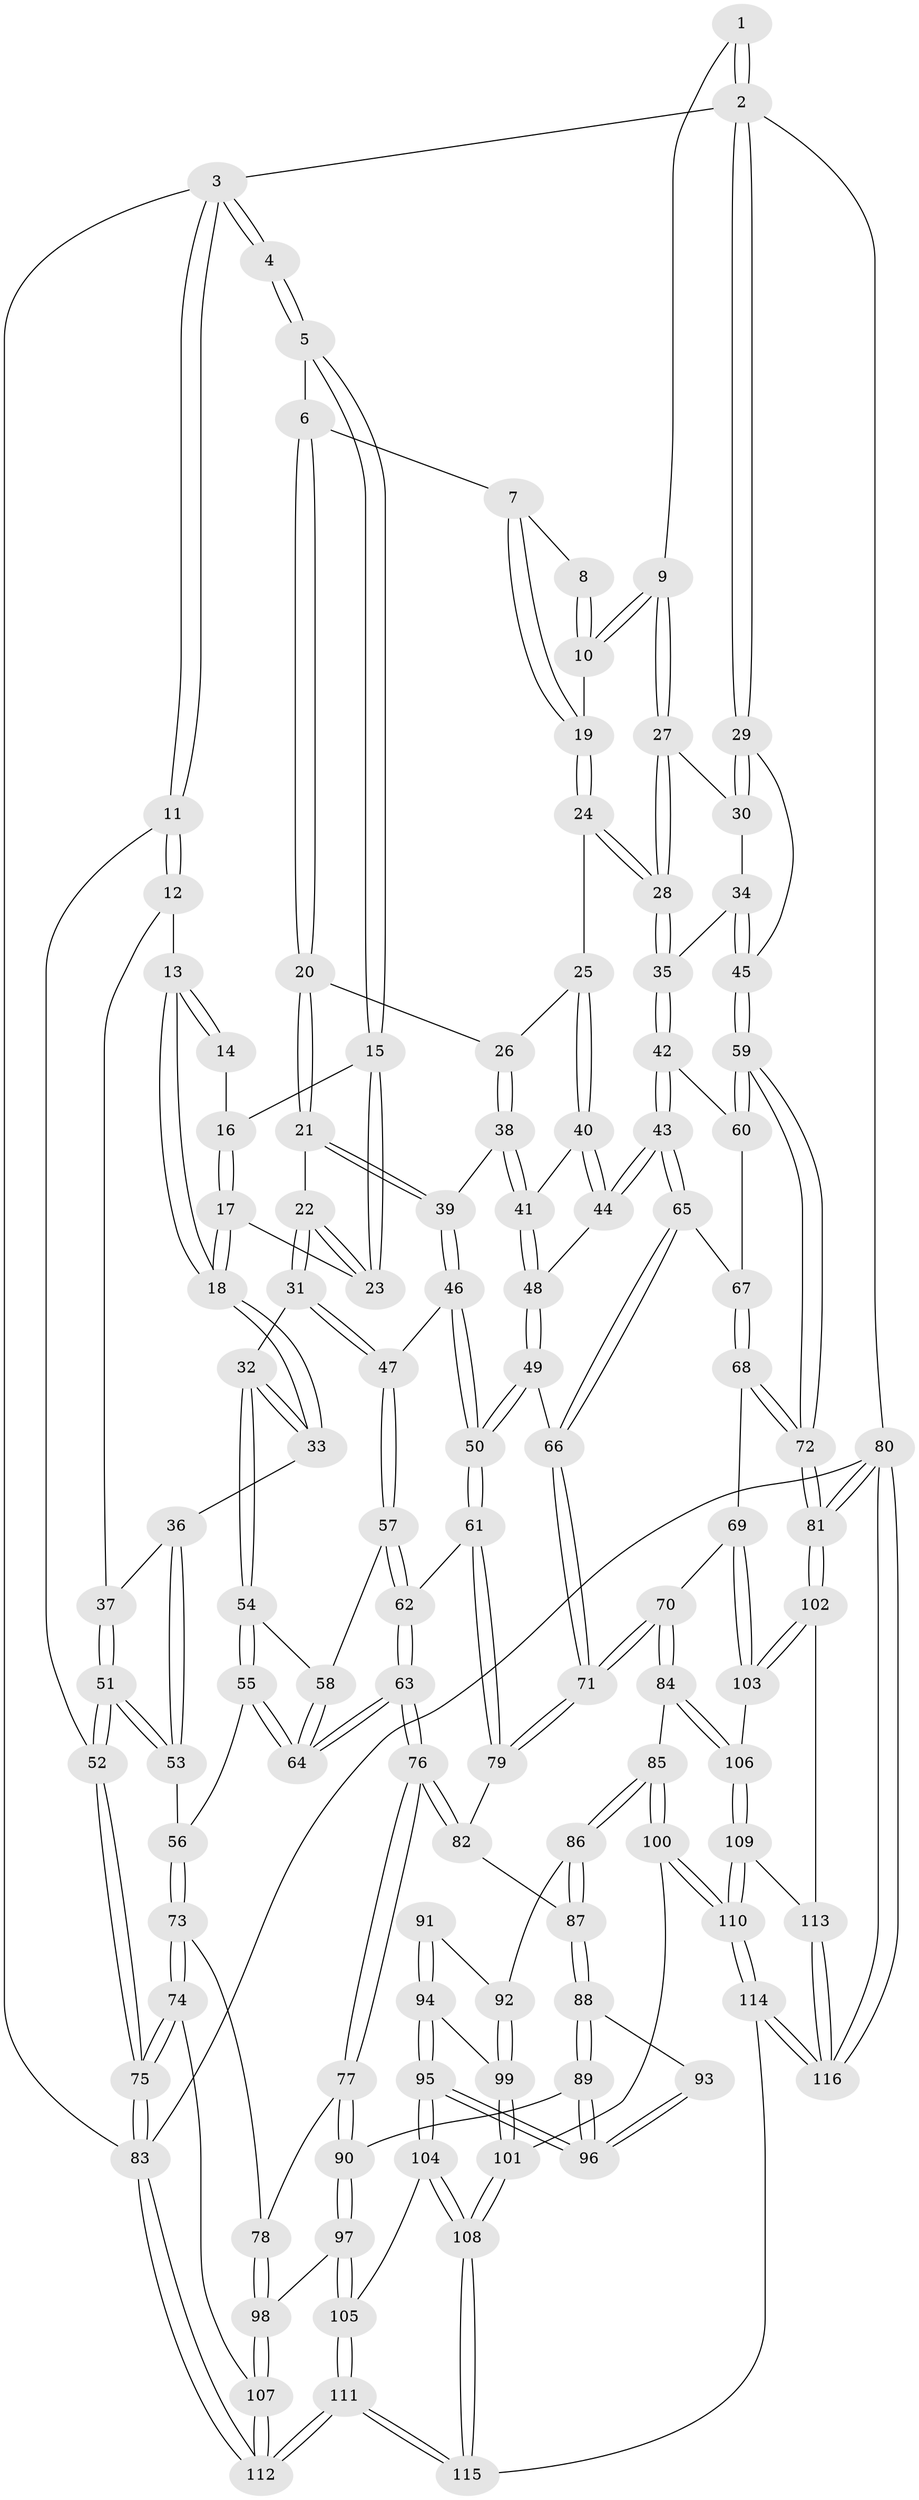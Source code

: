 // Generated by graph-tools (version 1.1) at 2025/17/03/09/25 04:17:10]
// undirected, 116 vertices, 287 edges
graph export_dot {
graph [start="1"]
  node [color=gray90,style=filled];
  1 [pos="+1+0"];
  2 [pos="+1+0"];
  3 [pos="+0+0"];
  4 [pos="+0.21956336522518724+0"];
  5 [pos="+0.48377855913638995+0"];
  6 [pos="+0.5508989605284919+0"];
  7 [pos="+0.6082391539214456+0"];
  8 [pos="+0.7501953516491889+0"];
  9 [pos="+0.8468383072757174+0.10858419673976508"];
  10 [pos="+0.8073435603002941+0.05682617645032606"];
  11 [pos="+0+0"];
  12 [pos="+0+0.07292095797139368"];
  13 [pos="+0.12896477721556054+0.10323313309032014"];
  14 [pos="+0.20648220785006083+0"];
  15 [pos="+0.33568710737442303+0.08263416747494758"];
  16 [pos="+0.22457950246673122+0.012667758043866254"];
  17 [pos="+0.2540863608693721+0.13690703373237997"];
  18 [pos="+0.1944908434154391+0.18779542221264373"];
  19 [pos="+0.7251975508001964+0.090974020094205"];
  20 [pos="+0.5475357308412695+0"];
  21 [pos="+0.4587459221682585+0.2036206975410839"];
  22 [pos="+0.4213747327589532+0.20243550209654573"];
  23 [pos="+0.33424898412792065+0.10828252366596482"];
  24 [pos="+0.7274109428113668+0.18796518844193294"];
  25 [pos="+0.6669332589745518+0.19220861433629524"];
  26 [pos="+0.6455975831955207+0.1913948824602238"];
  27 [pos="+0.8582568704880872+0.14105381850487705"];
  28 [pos="+0.8026097283471387+0.22358001696869348"];
  29 [pos="+1+0"];
  30 [pos="+1+0.09214371354207297"];
  31 [pos="+0.35378316087515244+0.2504376917828414"];
  32 [pos="+0.2589322140511275+0.2716051307479166"];
  33 [pos="+0.1947978557912044+0.20947275594388243"];
  34 [pos="+0.9458792416328091+0.2575750747858958"];
  35 [pos="+0.8302588940006015+0.29498456939853274"];
  36 [pos="+0.09202201277692869+0.2733092039678937"];
  37 [pos="+0.08515808746394252+0.27270259361763505"];
  38 [pos="+0.5648101740198892+0.2383075606710459"];
  39 [pos="+0.4889361885449314+0.22883516106189458"];
  40 [pos="+0.6735869976534873+0.2944496263291885"];
  41 [pos="+0.6184630519708738+0.361073758898788"];
  42 [pos="+0.8268698924147735+0.3366701085896897"];
  43 [pos="+0.8232697240803803+0.3486123423163938"];
  44 [pos="+0.7852336355740513+0.3522523752240687"];
  45 [pos="+1+0.31173113021289506"];
  46 [pos="+0.4654440469372645+0.36130068605385585"];
  47 [pos="+0.3797427350499349+0.3870160828508085"];
  48 [pos="+0.6237056026129587+0.37835294434992983"];
  49 [pos="+0.6087560686410575+0.4066735207959876"];
  50 [pos="+0.5544470061244667+0.47608969956839403"];
  51 [pos="+0+0.4130179208735561"];
  52 [pos="+0+0.4358537624912638"];
  53 [pos="+0.1487933732945463+0.40107834169495304"];
  54 [pos="+0.24629760727388833+0.3836085909436042"];
  55 [pos="+0.20507630631501653+0.4303436633350869"];
  56 [pos="+0.19383654000806033+0.4333903695421228"];
  57 [pos="+0.3705851119988347+0.3966556449835206"];
  58 [pos="+0.3659008859564483+0.3975568641494543"];
  59 [pos="+1+0.3155726155578377"];
  60 [pos="+1+0.354127457500269"];
  61 [pos="+0.5512227206077609+0.5011022097504884"];
  62 [pos="+0.39938389870623264+0.4516348010948176"];
  63 [pos="+0.34117013265229784+0.5785161276645131"];
  64 [pos="+0.312348011755173+0.5319435557867966"];
  65 [pos="+0.8295743609696529+0.38084604214617074"];
  66 [pos="+0.7741947177543725+0.4859625507658556"];
  67 [pos="+0.9114167719622248+0.4438512072035903"];
  68 [pos="+1+0.6310609062837446"];
  69 [pos="+0.8975364126567037+0.68230984156521"];
  70 [pos="+0.7269192346137772+0.6585771137386051"];
  71 [pos="+0.7220663237897282+0.6484890680449578"];
  72 [pos="+1+0.638524483686788"];
  73 [pos="+0.0516403262507441+0.6602780229087958"];
  74 [pos="+0+0.6917156664480857"];
  75 [pos="+0+0.6798886283941518"];
  76 [pos="+0.35695943429693744+0.629931358257177"];
  77 [pos="+0.3177905008996237+0.6779275006010796"];
  78 [pos="+0.1617243059283852+0.6795754424451841"];
  79 [pos="+0.554583205293247+0.5315057307010815"];
  80 [pos="+1+1"];
  81 [pos="+1+0.9106241258324902"];
  82 [pos="+0.4215095914127675+0.6165431706195195"];
  83 [pos="+0+1"];
  84 [pos="+0.6974216354331453+0.7135709938497734"];
  85 [pos="+0.6491658715682943+0.7556689518976799"];
  86 [pos="+0.5605488478956034+0.7584962521047856"];
  87 [pos="+0.508230510353376+0.7178715196037683"];
  88 [pos="+0.4439655698843649+0.7601383185598225"];
  89 [pos="+0.3862002531211366+0.756385428749798"];
  90 [pos="+0.3299377055269527+0.7145421717934901"];
  91 [pos="+0.47156961066098174+0.770407630114949"];
  92 [pos="+0.5571631227583254+0.7608640678965084"];
  93 [pos="+0.47011218139876193+0.7702822844300858"];
  94 [pos="+0.48452054949027457+0.840254845461596"];
  95 [pos="+0.4522268781096681+0.8522184292781879"];
  96 [pos="+0.4517672470827324+0.8514158164745711"];
  97 [pos="+0.3024802207142587+0.8800061385227309"];
  98 [pos="+0.22601972564401043+0.872069087397923"];
  99 [pos="+0.4855357846397595+0.8399596297586481"];
  100 [pos="+0.6173660593193423+0.8924888784639757"];
  101 [pos="+0.580669861496458+0.9028896502471935"];
  102 [pos="+0.92300187210254+0.9016944644095366"];
  103 [pos="+0.9047820461341323+0.8787854181216912"];
  104 [pos="+0.4314578844969099+0.901330911913662"];
  105 [pos="+0.3278914063290038+0.9239398023924648"];
  106 [pos="+0.7830739577987978+0.8939388188055452"];
  107 [pos="+0.12091930807067215+0.9121679515745212"];
  108 [pos="+0.4977351040201361+0.96599994358998"];
  109 [pos="+0.7284851986056154+0.9977245718323383"];
  110 [pos="+0.7093071971045957+1"];
  111 [pos="+0.2505866890591027+1"];
  112 [pos="+0.1690398250510106+1"];
  113 [pos="+0.9130573558670989+0.9447132020181542"];
  114 [pos="+0.7030210695753144+1"];
  115 [pos="+0.49791668383644294+1"];
  116 [pos="+0.9273597741161108+1"];
  1 -- 2;
  1 -- 2;
  1 -- 9;
  2 -- 3;
  2 -- 29;
  2 -- 29;
  2 -- 80;
  3 -- 4;
  3 -- 4;
  3 -- 11;
  3 -- 11;
  3 -- 83;
  4 -- 5;
  4 -- 5;
  5 -- 6;
  5 -- 15;
  5 -- 15;
  6 -- 7;
  6 -- 20;
  6 -- 20;
  7 -- 8;
  7 -- 19;
  7 -- 19;
  8 -- 10;
  8 -- 10;
  9 -- 10;
  9 -- 10;
  9 -- 27;
  9 -- 27;
  10 -- 19;
  11 -- 12;
  11 -- 12;
  11 -- 52;
  12 -- 13;
  12 -- 37;
  13 -- 14;
  13 -- 14;
  13 -- 18;
  13 -- 18;
  14 -- 16;
  15 -- 16;
  15 -- 23;
  15 -- 23;
  16 -- 17;
  16 -- 17;
  17 -- 18;
  17 -- 18;
  17 -- 23;
  18 -- 33;
  18 -- 33;
  19 -- 24;
  19 -- 24;
  20 -- 21;
  20 -- 21;
  20 -- 26;
  21 -- 22;
  21 -- 39;
  21 -- 39;
  22 -- 23;
  22 -- 23;
  22 -- 31;
  22 -- 31;
  24 -- 25;
  24 -- 28;
  24 -- 28;
  25 -- 26;
  25 -- 40;
  25 -- 40;
  26 -- 38;
  26 -- 38;
  27 -- 28;
  27 -- 28;
  27 -- 30;
  28 -- 35;
  28 -- 35;
  29 -- 30;
  29 -- 30;
  29 -- 45;
  30 -- 34;
  31 -- 32;
  31 -- 47;
  31 -- 47;
  32 -- 33;
  32 -- 33;
  32 -- 54;
  32 -- 54;
  33 -- 36;
  34 -- 35;
  34 -- 45;
  34 -- 45;
  35 -- 42;
  35 -- 42;
  36 -- 37;
  36 -- 53;
  36 -- 53;
  37 -- 51;
  37 -- 51;
  38 -- 39;
  38 -- 41;
  38 -- 41;
  39 -- 46;
  39 -- 46;
  40 -- 41;
  40 -- 44;
  40 -- 44;
  41 -- 48;
  41 -- 48;
  42 -- 43;
  42 -- 43;
  42 -- 60;
  43 -- 44;
  43 -- 44;
  43 -- 65;
  43 -- 65;
  44 -- 48;
  45 -- 59;
  45 -- 59;
  46 -- 47;
  46 -- 50;
  46 -- 50;
  47 -- 57;
  47 -- 57;
  48 -- 49;
  48 -- 49;
  49 -- 50;
  49 -- 50;
  49 -- 66;
  50 -- 61;
  50 -- 61;
  51 -- 52;
  51 -- 52;
  51 -- 53;
  51 -- 53;
  52 -- 75;
  52 -- 75;
  53 -- 56;
  54 -- 55;
  54 -- 55;
  54 -- 58;
  55 -- 56;
  55 -- 64;
  55 -- 64;
  56 -- 73;
  56 -- 73;
  57 -- 58;
  57 -- 62;
  57 -- 62;
  58 -- 64;
  58 -- 64;
  59 -- 60;
  59 -- 60;
  59 -- 72;
  59 -- 72;
  60 -- 67;
  61 -- 62;
  61 -- 79;
  61 -- 79;
  62 -- 63;
  62 -- 63;
  63 -- 64;
  63 -- 64;
  63 -- 76;
  63 -- 76;
  65 -- 66;
  65 -- 66;
  65 -- 67;
  66 -- 71;
  66 -- 71;
  67 -- 68;
  67 -- 68;
  68 -- 69;
  68 -- 72;
  68 -- 72;
  69 -- 70;
  69 -- 103;
  69 -- 103;
  70 -- 71;
  70 -- 71;
  70 -- 84;
  70 -- 84;
  71 -- 79;
  71 -- 79;
  72 -- 81;
  72 -- 81;
  73 -- 74;
  73 -- 74;
  73 -- 78;
  74 -- 75;
  74 -- 75;
  74 -- 107;
  75 -- 83;
  75 -- 83;
  76 -- 77;
  76 -- 77;
  76 -- 82;
  76 -- 82;
  77 -- 78;
  77 -- 90;
  77 -- 90;
  78 -- 98;
  78 -- 98;
  79 -- 82;
  80 -- 81;
  80 -- 81;
  80 -- 116;
  80 -- 116;
  80 -- 83;
  81 -- 102;
  81 -- 102;
  82 -- 87;
  83 -- 112;
  83 -- 112;
  84 -- 85;
  84 -- 106;
  84 -- 106;
  85 -- 86;
  85 -- 86;
  85 -- 100;
  85 -- 100;
  86 -- 87;
  86 -- 87;
  86 -- 92;
  87 -- 88;
  87 -- 88;
  88 -- 89;
  88 -- 89;
  88 -- 93;
  89 -- 90;
  89 -- 96;
  89 -- 96;
  90 -- 97;
  90 -- 97;
  91 -- 92;
  91 -- 94;
  91 -- 94;
  92 -- 99;
  92 -- 99;
  93 -- 96;
  93 -- 96;
  94 -- 95;
  94 -- 95;
  94 -- 99;
  95 -- 96;
  95 -- 96;
  95 -- 104;
  95 -- 104;
  97 -- 98;
  97 -- 105;
  97 -- 105;
  98 -- 107;
  98 -- 107;
  99 -- 101;
  99 -- 101;
  100 -- 101;
  100 -- 110;
  100 -- 110;
  101 -- 108;
  101 -- 108;
  102 -- 103;
  102 -- 103;
  102 -- 113;
  103 -- 106;
  104 -- 105;
  104 -- 108;
  104 -- 108;
  105 -- 111;
  105 -- 111;
  106 -- 109;
  106 -- 109;
  107 -- 112;
  107 -- 112;
  108 -- 115;
  108 -- 115;
  109 -- 110;
  109 -- 110;
  109 -- 113;
  110 -- 114;
  110 -- 114;
  111 -- 112;
  111 -- 112;
  111 -- 115;
  111 -- 115;
  113 -- 116;
  113 -- 116;
  114 -- 115;
  114 -- 116;
  114 -- 116;
}
